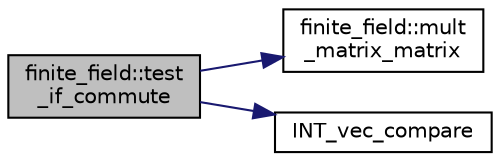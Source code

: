 digraph "finite_field::test_if_commute"
{
  edge [fontname="Helvetica",fontsize="10",labelfontname="Helvetica",labelfontsize="10"];
  node [fontname="Helvetica",fontsize="10",shape=record];
  rankdir="LR";
  Node18927 [label="finite_field::test\l_if_commute",height=0.2,width=0.4,color="black", fillcolor="grey75", style="filled", fontcolor="black"];
  Node18927 -> Node18928 [color="midnightblue",fontsize="10",style="solid",fontname="Helvetica"];
  Node18928 [label="finite_field::mult\l_matrix_matrix",height=0.2,width=0.4,color="black", fillcolor="white", style="filled",URL="$df/d5a/classfinite__field.html#a5e28706b815838d0ec34de1fa74bc3c4"];
  Node18927 -> Node18929 [color="midnightblue",fontsize="10",style="solid",fontname="Helvetica"];
  Node18929 [label="INT_vec_compare",height=0.2,width=0.4,color="black", fillcolor="white", style="filled",URL="$d5/de2/foundations_2data__structures_2data__structures_8h.html#ac1a17fca23fb4a338aef8547a4c2fded"];
}
